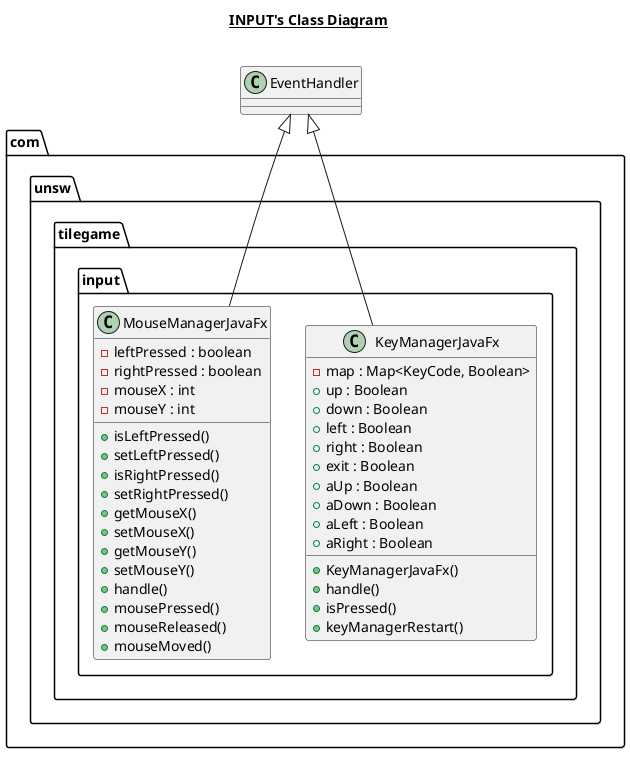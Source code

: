 @startuml

title __INPUT's Class Diagram__\n

  package com.unsw.tilegame {
    package com.unsw.tilegame.input {
      class KeyManagerJavaFx {
          - map : Map<KeyCode, Boolean>
          + up : Boolean
          + down : Boolean
          + left : Boolean
          + right : Boolean
          + exit : Boolean
          + aUp : Boolean
          + aDown : Boolean
          + aLeft : Boolean
          + aRight : Boolean
          + KeyManagerJavaFx()
          + handle()
          + isPressed()
          + keyManagerRestart()
      }
    }
  }
  

  package com.unsw.tilegame {
    package com.unsw.tilegame.input {
      class MouseManagerJavaFx {
          - leftPressed : boolean
          - rightPressed : boolean
          - mouseX : int
          - mouseY : int
          + isLeftPressed()
          + setLeftPressed()
          + isRightPressed()
          + setRightPressed()
          + getMouseX()
          + setMouseX()
          + getMouseY()
          + setMouseY()
          + handle()
          + mousePressed()
          + mouseReleased()
          + mouseMoved()
      }
    }
  }
  

  KeyManagerJavaFx -up-|> EventHandler
  MouseManagerJavaFx -up-|> EventHandler


right footer

endfooter

@enduml
